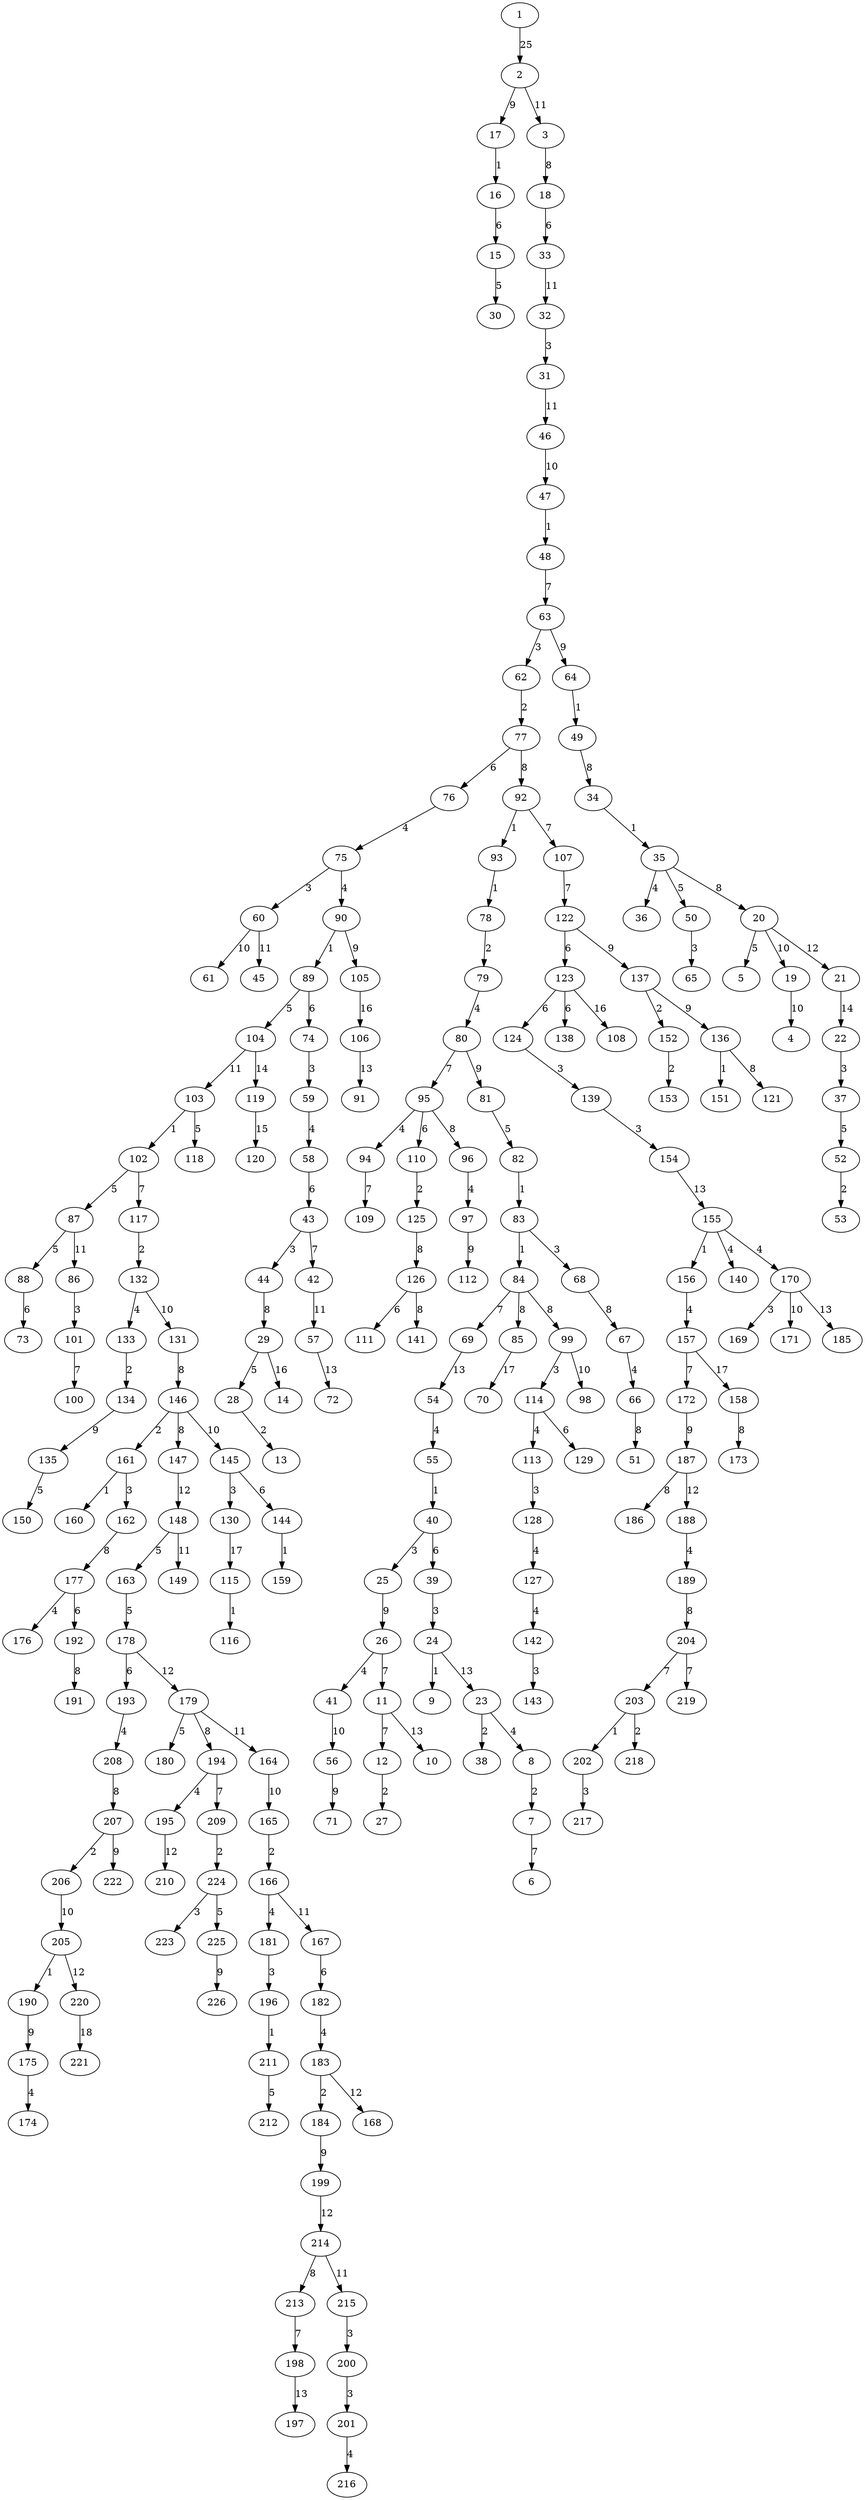 digraph G {
	1 -> 2 [label="25"];
	2 -> 17 [label="9"];
	17 -> 16 [label="1"];
	16 -> 15 [label="6"];
	15 -> 30 [label="5"];
	2 -> 3 [label="11"];
	3 -> 18 [label="8"];
	18 -> 33 [label="6"];
	33 -> 32 [label="11"];
	32 -> 31 [label="3"];
	31 -> 46 [label="11"];
	46 -> 47 [label="10"];
	47 -> 48 [label="1"];
	48 -> 63 [label="7"];
	63 -> 62 [label="3"];
	62 -> 77 [label="2"];
	77 -> 76 [label="6"];
	76 -> 75 [label="4"];
	75 -> 60 [label="3"];
	75 -> 90 [label="4"];
	90 -> 89 [label="1"];
	89 -> 104 [label="5"];
	89 -> 74 [label="6"];
	74 -> 59 [label="3"];
	59 -> 58 [label="4"];
	58 -> 43 [label="6"];
	43 -> 44 [label="3"];
	43 -> 42 [label="7"];
	44 -> 29 [label="8"];
	29 -> 28 [label="5"];
	28 -> 13 [label="2"];
	77 -> 92 [label="8"];
	92 -> 93 [label="1"];
	93 -> 78 [label="1"];
	78 -> 79 [label="2"];
	79 -> 80 [label="4"];
	80 -> 95 [label="7"];
	95 -> 94 [label="4"];
	95 -> 110 [label="6"];
	110 -> 125 [label="2"];
	92 -> 107 [label="7"];
	94 -> 109 [label="7"];
	107 -> 122 [label="7"];
	122 -> 123 [label="6"];
	123 -> 124 [label="6"];
	124 -> 139 [label="3"];
	139 -> 154 [label="3"];
	123 -> 138 [label="6"];
	95 -> 96 [label="8"];
	96 -> 97 [label="4"];
	125 -> 126 [label="8"];
	126 -> 111 [label="6"];
	126 -> 141 [label="8"];
	63 -> 64 [label="9"];
	64 -> 49 [label="1"];
	49 -> 34 [label="8"];
	34 -> 35 [label="1"];
	35 -> 36 [label="4"];
	35 -> 50 [label="5"];
	50 -> 65 [label="3"];
	35 -> 20 [label="8"];
	20 -> 5 [label="5"];
	80 -> 81 [label="9"];
	81 -> 82 [label="5"];
	82 -> 83 [label="1"];
	83 -> 84 [label="1"];
	83 -> 68 [label="3"];
	84 -> 69 [label="7"];
	68 -> 67 [label="8"];
	67 -> 66 [label="4"];
	66 -> 51 [label="8"];
	84 -> 85 [label="8"];
	84 -> 99 [label="8"];
	99 -> 114 [label="3"];
	114 -> 113 [label="4"];
	113 -> 128 [label="3"];
	128 -> 127 [label="4"];
	127 -> 142 [label="4"];
	142 -> 143 [label="3"];
	114 -> 129 [label="6"];
	90 -> 105 [label="9"];
	97 -> 112 [label="9"];
	122 -> 137 [label="9"];
	137 -> 152 [label="2"];
	152 -> 153 [label="2"];
	137 -> 136 [label="9"];
	136 -> 151 [label="1"];
	136 -> 121 [label="8"];
	20 -> 19 [label="10"];
	19 -> 4 [label="10"];
	60 -> 61 [label="10"];
	99 -> 98 [label="10"];
	42 -> 57 [label="11"];
	60 -> 45 [label="11"];
	104 -> 103 [label="11"];
	103 -> 102 [label="1"];
	102 -> 87 [label="5"];
	87 -> 88 [label="5"];
	103 -> 118 [label="5"];
	88 -> 73 [label="6"];
	102 -> 117 [label="7"];
	117 -> 132 [label="2"];
	132 -> 133 [label="4"];
	133 -> 134 [label="2"];
	134 -> 135 [label="9"];
	135 -> 150 [label="5"];
	132 -> 131 [label="10"];
	131 -> 146 [label="8"];
	146 -> 161 [label="2"];
	161 -> 160 [label="1"];
	161 -> 162 [label="3"];
	146 -> 147 [label="8"];
	162 -> 177 [label="8"];
	177 -> 176 [label="4"];
	177 -> 192 [label="6"];
	192 -> 191 [label="8"];
	146 -> 145 [label="10"];
	145 -> 130 [label="3"];
	145 -> 144 [label="6"];
	144 -> 159 [label="1"];
	87 -> 86 [label="11"];
	86 -> 101 [label="3"];
	101 -> 100 [label="7"];
	20 -> 21 [label="12"];
	147 -> 148 [label="12"];
	148 -> 163 [label="5"];
	163 -> 178 [label="5"];
	178 -> 193 [label="6"];
	193 -> 208 [label="4"];
	208 -> 207 [label="8"];
	207 -> 206 [label="2"];
	207 -> 222 [label="9"];
	206 -> 205 [label="10"];
	205 -> 190 [label="1"];
	190 -> 175 [label="9"];
	175 -> 174 [label="4"];
	148 -> 149 [label="11"];
	178 -> 179 [label="12"];
	179 -> 180 [label="5"];
	179 -> 194 [label="8"];
	194 -> 195 [label="4"];
	194 -> 209 [label="7"];
	209 -> 224 [label="2"];
	224 -> 223 [label="3"];
	224 -> 225 [label="5"];
	225 -> 226 [label="9"];
	179 -> 164 [label="11"];
	164 -> 165 [label="10"];
	165 -> 166 [label="2"];
	166 -> 181 [label="4"];
	181 -> 196 [label="3"];
	196 -> 211 [label="1"];
	211 -> 212 [label="5"];
	166 -> 167 [label="11"];
	167 -> 182 [label="6"];
	182 -> 183 [label="4"];
	183 -> 184 [label="2"];
	184 -> 199 [label="9"];
	183 -> 168 [label="12"];
	195 -> 210 [label="12"];
	199 -> 214 [label="12"];
	214 -> 213 [label="8"];
	213 -> 198 [label="7"];
	214 -> 215 [label="11"];
	215 -> 200 [label="3"];
	200 -> 201 [label="3"];
	201 -> 216 [label="4"];
	205 -> 220 [label="12"];
	57 -> 72 [label="13"];
	69 -> 54 [label="13"];
	54 -> 55 [label="4"];
	55 -> 40 [label="1"];
	40 -> 25 [label="3"];
	40 -> 39 [label="6"];
	39 -> 24 [label="3"];
	24 -> 9 [label="1"];
	25 -> 26 [label="9"];
	26 -> 41 [label="4"];
	26 -> 11 [label="7"];
	11 -> 12 [label="7"];
	12 -> 27 [label="2"];
	41 -> 56 [label="10"];
	56 -> 71 [label="9"];
	11 -> 10 [label="13"];
	24 -> 23 [label="13"];
	23 -> 38 [label="2"];
	23 -> 8 [label="4"];
	8 -> 7 [label="2"];
	7 -> 6 [label="7"];
	154 -> 155 [label="13"];
	155 -> 156 [label="1"];
	155 -> 140 [label="4"];
	155 -> 170 [label="4"];
	170 -> 169 [label="3"];
	156 -> 157 [label="4"];
	157 -> 172 [label="7"];
	172 -> 187 [label="9"];
	187 -> 186 [label="8"];
	170 -> 171 [label="10"];
	187 -> 188 [label="12"];
	188 -> 189 [label="4"];
	189 -> 204 [label="8"];
	204 -> 203 [label="7"];
	203 -> 202 [label="1"];
	203 -> 218 [label="2"];
	202 -> 217 [label="3"];
	204 -> 219 [label="7"];
	170 -> 185 [label="13"];
	198 -> 197 [label="13"];
	21 -> 22 [label="14"];
	22 -> 37 [label="3"];
	37 -> 52 [label="5"];
	52 -> 53 [label="2"];
	104 -> 119 [label="14"];
	119 -> 120 [label="15"];
	29 -> 14 [label="16"];
	105 -> 106 [label="16"];
	106 -> 91 [label="13"];
	123 -> 108 [label="16"];
	85 -> 70 [label="17"];
	130 -> 115 [label="17"];
	115 -> 116 [label="1"];
	157 -> 158 [label="17"];
	158 -> 173 [label="8"];
	220 -> 221 [label="18"];
}